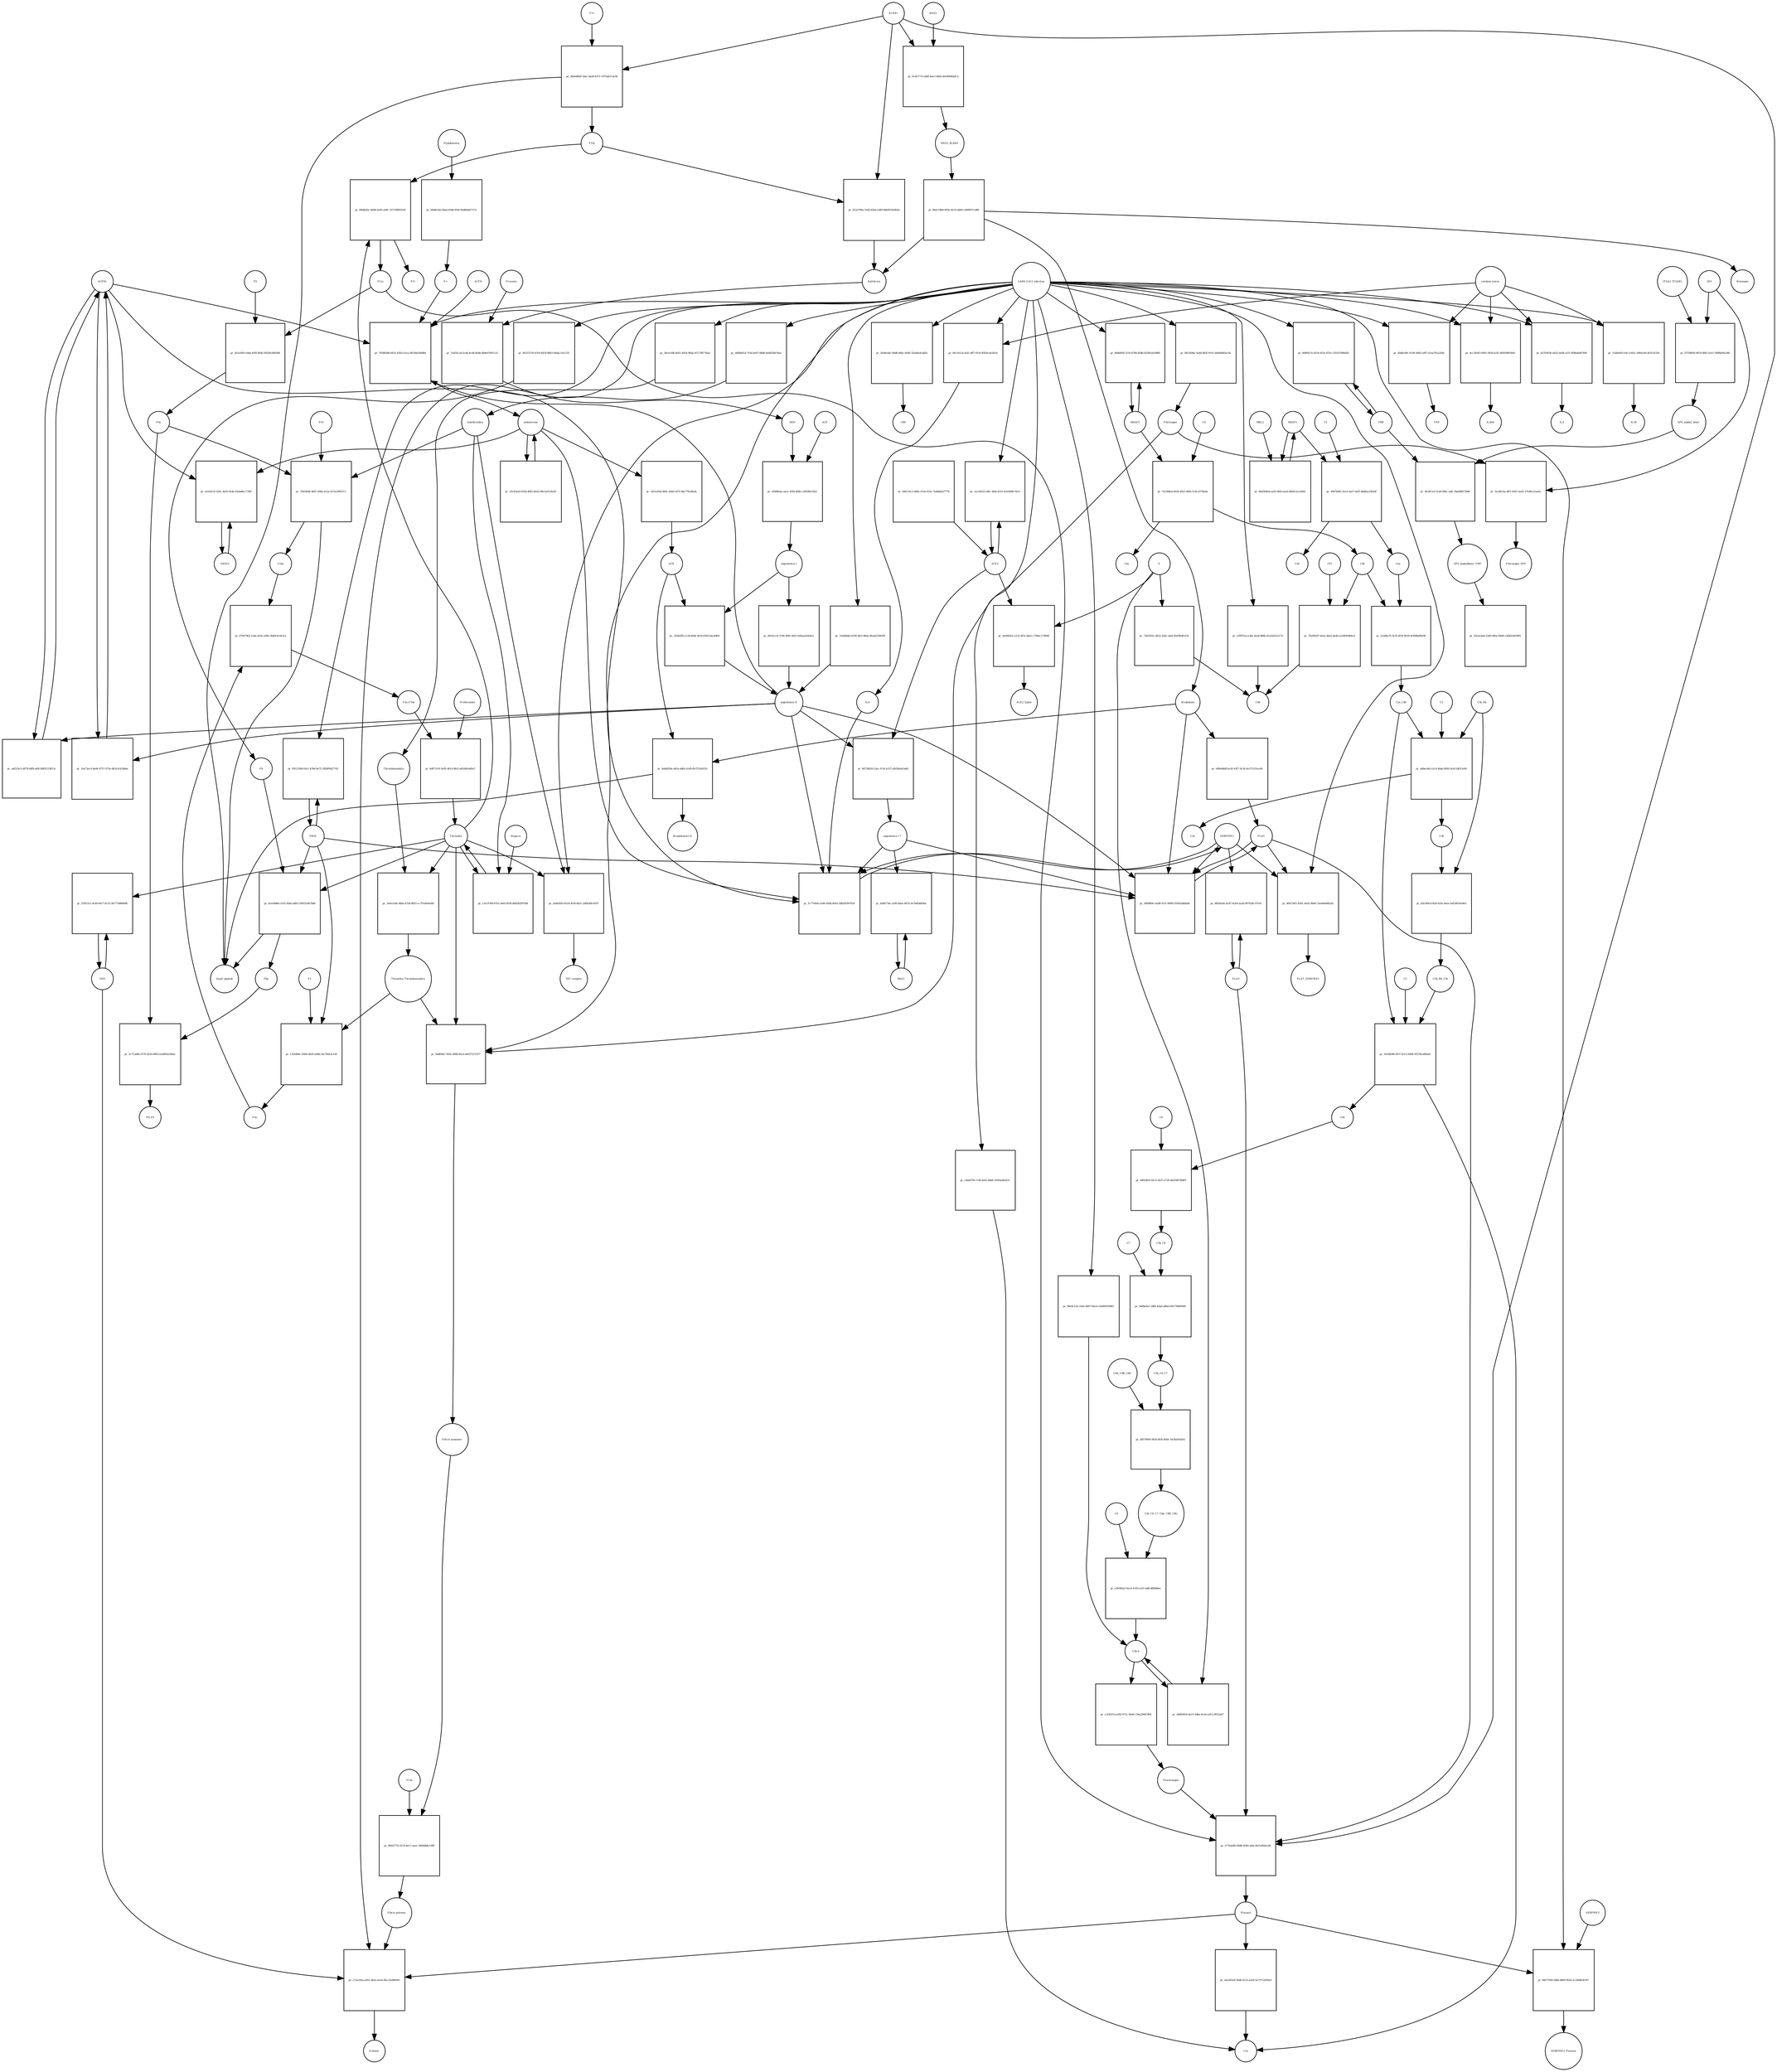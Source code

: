 strict digraph  {
F8 [annotation="urn_miriam_hgnc_3546|urn_miriam_taxonomy_9606", bipartite=0, cls=macromolecule, fontsize=4, label=F8, shape=circle];
"pr_dcee88b8-c925-45ba-bd83-358332d47bd6" [annotation="", bipartite=1, cls=process, fontsize=4, label="pr_dcee88b8-c925-45ba-bd83-358332d47bd6", shape=square];
"Small peptide" [annotation=urn_miriam_mesh_D010446, bipartite=0, cls=macromolecule, fontsize=4, label="Small peptide", shape=circle];
F8a [annotation="urn_miriam_hgnc.symbol_F8|urn_miriam_mesh_D015944|urn_miriam_taxonomy_9606", bipartite=0, cls=macromolecule, fontsize=4, label=F8a, shape=circle];
Thrombin [annotation="urn_miriam_hgnc_3535|urn_miriam_taxonomy_9606", bipartite=0, cls=macromolecule, fontsize=4, label=Thrombin, shape=circle];
PROC [annotation="urn_miriam_hgnc_9451|urn_miriam_taxonomy_9606", bipartite=0, cls=macromolecule, fontsize=4, label=PROC, shape=circle];
AGTR1 [annotation=urn_miriam_hgnc_336, bipartite=0, cls=macromolecule, fontsize=4, label=AGTR1, shape=circle];
"pr_a4f21bc5-d078-40f0-af6f-8bf91219f13c" [annotation="", bipartite=1, cls=process, fontsize=4, label="pr_a4f21bc5-d078-40f0-af6f-8bf91219f13c", shape=square];
"angiotensin II" [annotation="urn_miriam_obo.chebi_CHEBI%3A2718|urn_miriam_taxonomy_9606", bipartite=0, cls="simple chemical", fontsize=4, label="angiotensin II", shape=circle];
NR3C2 [annotation="", bipartite=0, cls=macromolecule, fontsize=4, label=NR3C2, shape=circle];
"pr_ac63d13f-529c-4a05-9e4e-63abd4c17389" [annotation="", bipartite=1, cls=process, fontsize=4, label="pr_ac63d13f-529c-4a05-9e4e-63abd4c17389", shape=square];
aldosterone [annotation="urn_miriam_obo.chebi_CHEBI%3A27584", bipartite=0, cls="simple chemical", fontsize=4, label=aldosterone, shape=circle];
"pr_23c45ea9-032b-4845-8e42-89c5e012fed3" [annotation="", bipartite=1, cls=process, fontsize=4, label="pr_23c45ea9-032b-4845-8e42-89c5e012fed3", shape=square];
SERPINE1 [annotation="", bipartite=0, cls=macromolecule, fontsize=4, label=SERPINE1, shape=circle];
"pr_5c77e9eb-cb96-45bb-8e83-2dbf36397024" [annotation="", bipartite=1, cls=process, fontsize=4, label="pr_5c77e9eb-cb96-45bb-8e83-2dbf36397024", shape=square];
"angiotensin I-7" [annotation="urn_miriam_obo.chebi_CHEBI%3A55438|urn_miriam_taxonomy_9606", bipartite=0, cls="simple chemical", fontsize=4, label="angiotensin I-7", shape=circle];
IL6 [annotation="urn_miriam_hgnc_6018|urn_miriam_taxonomy_9606", bipartite=0, cls=macromolecule, fontsize=4, label=IL6, shape=circle];
"pr_763883d6-b631-4203-a3ca-d47d4e50b884" [annotation="", bipartite=1, cls=process, fontsize=4, label="pr_763883d6-b631-4203-a3ca-d47d4e50b884", shape=square];
"SARS-CoV-2 infection" [annotation="urn_miriam_taxonomy_2697049|urn_miriam_mesh_D012327", bipartite=0, cls=phenotype, fontsize=4, label="SARS-CoV-2 infection", shape=circle];
"K+" [annotation="urn_miriam_obo.chebi_CHEBI%3A29103", bipartite=0, cls="simple chemical", fontsize=4, label="K+", shape=circle];
ACTH [annotation=urn_miriam_hgnc_9201, bipartite=0, cls="simple chemical", fontsize=4, label=ACTH, shape=circle];
"pr_7e40bb4d-d199-4dcf-8b9a-8faa623091f8" [annotation="", bipartite=1, cls=process, fontsize=4, label="pr_7e40bb4d-d199-4dcf-8b9a-8faa623091f8", shape=square];
Bradykinin [annotation="urn_miriam_obo.chebi_CHEBI%3A3165|urn_miriam_taxonomy_9606", bipartite=0, cls=macromolecule, fontsize=4, label=Bradykinin, shape=circle];
"pr_6a6b050e-d45a-4db5-b1d9-ffe7f32e6216" [annotation="", bipartite=1, cls=process, fontsize=4, label="pr_6a6b050e-d45a-4db5-b1d9-ffe7f32e6216", shape=square];
"Bradykinin(1-5)" [annotation="urn_miriam_mesh_C079000|urn_miriam_taxonomy_9606", bipartite=0, cls=macromolecule, fontsize=4, label="Bradykinin(1-5)", shape=circle];
ACE [annotation="urn_miriam_hgnc_2707|urn_miriam_taxonomy_9606", bipartite=0, cls=macromolecule, fontsize=4, label=ACE, shape=circle];
"pr_e99e8dd8-bc45-43f7-9c26-0e371553ce94" [annotation="", bipartite=1, cls=process, fontsize=4, label="pr_e99e8dd8-bc45-43f7-9c26-0e371553ce94", shape=square];
PLAT [annotation="urn_miriam_hgnc_9051|urn_miriam_taxonomy_9606", bipartite=0, cls=macromolecule, fontsize=4, label=PLAT, shape=circle];
"pr_10a72ec9-9a44-4757-975e-683c0141db4a" [annotation="", bipartite=1, cls=process, fontsize=4, label="pr_10a72ec9-9a44-4757-975e-683c0141db4a", shape=square];
MAS1 [annotation="", bipartite=0, cls=macromolecule, fontsize=4, label=MAS1, shape=circle];
"pr_6ddf17da-ca99-4dae-b87d-3e7b4b44f40a" [annotation="", bipartite=1, cls=process, fontsize=4, label="pr_6ddf17da-ca99-4dae-b87d-3e7b4b44f40a", shape=square];
Fibrinogen [annotation="urn_miriam_pubmed_19296670|urn_miriam_obo.go_GO%3A0005577|urn_miriam_hgnc_3661|urn_miriam_hgnc_3662|urn_miriam_hgnc_3694|urn_miriam_taxonomy_9606", bipartite=0, cls=complex, fontsize=4, label=Fibrinogen, shape=circle];
"pr_5a1db16a-dff1-4541-ba43-37e99c21ae02" [annotation="", bipartite=1, cls=process, fontsize=4, label="pr_5a1db16a-dff1-4541-ba43-37e99c21ae02", shape=square];
GP6 [annotation="urn_miriam_hgnc_HGNC%3A14388|urn_miriam_taxonomy_9606", bipartite=0, cls=macromolecule, fontsize=4, label=GP6, shape=circle];
Fibrinogen_GP6 [annotation="urn_miriam_pubmed_19296670|urn_miriam_obo.go_GO%3A0005577|urn_miriam_hgnc_HGNC%3A14388|urn_miriam_taxonomy_9606", bipartite=0, cls=complex, fontsize=4, label=Fibrinogen_GP6, shape=circle];
GP6_alpha2_beta1 [annotation="urn_miriam_pubmed_25051961|urn_miriam_taxonomy_10090|urn_miriam_hgnc_14338|urn_miriam_hgnc_6137|urn_miriam_hgnc_6153", bipartite=0, cls=complex, fontsize=4, label=GP6_alpha2_beta1, shape=circle];
"pr_441fb7a3-5cd9-49bc-abfc-fbeb86072b6f" [annotation="", bipartite=1, cls=process, fontsize=4, label="pr_441fb7a3-5cd9-49bc-abfc-fbeb86072b6f", shape=square];
VWF [annotation="urn_miriam_hgnc_12726|urn_miriam_taxonomy_9606", bipartite=0, cls=macromolecule, fontsize=4, label=VWF, shape=circle];
GP6_alpha2beta1_VWF [annotation="urn_miriam_pubmed_25051961|urn_miriam_taxonomy_10090|urn_miriam_hgnc_14338|urn_miriam_hgnc_6137|urn_miriam_hgnc_6153|urn_miriam_hgnc_12726", bipartite=0, cls=complex, fontsize=4, label=GP6_alpha2beta1_VWF, shape=circle];
"pr_f5758658-9d74-4061-b3cf-768f8ef6a366" [annotation="", bipartite=1, cls=process, fontsize=4, label="pr_f5758658-9d74-4061-b3cf-768f8ef6a366", shape=square];
ITGA2_ITGAB1 [annotation="urn_miriam_intact_EBI-16428357|urn_miriam_hgnc_6137|urn_miriam_hgnc_6153|urn_miriam_taxonomy_9606", bipartite=0, cls=complex, fontsize=4, label=ITGA2_ITGAB1, shape=circle];
"pr_02e3cba8-33d9-485a-94d8-e3dd2e403965" [annotation="", bipartite=1, cls="omitted process", fontsize=4, label="pr_02e3cba8-33d9-485a-94d8-e3dd2e403965", shape=square];
"Fibrin polymer" [annotation="urn_miriam_mesh_C465961|urn_miriam_taxonomy_9606", bipartite=0, cls=macromolecule, fontsize=4, label="Fibrin polymer", shape=circle];
"pr_c7ae10ea-a951-4b5a-aee4-f6cc2ed9e694" [annotation="", bipartite=1, cls=process, fontsize=4, label="pr_c7ae10ea-a951-4b5a-aee4-f6cc2ed9e694", shape=square];
"D-dimer" [annotation="urn_miriam_pubmed_19008457|urn_miriam_mesh_C036309|urn_miriam_taxonomy_9606", bipartite=0, cls=macromolecule, fontsize=4, label="D-dimer", shape=circle];
Plasmin [annotation="urn_miriam_hgnc.symbol_PLG|urn_miriam_mesh_D005341|urn_miriam_brenda_3.4.21.7|urn_miriam_taxonomy_9606", bipartite=0, cls=macromolecule, fontsize=4, label=Plasmin, shape=circle];
TAFI [annotation="urn_miriam_hgnc_1546|urn_miriam_taxonomy_9606", bipartite=0, cls=macromolecule, fontsize=4, label=TAFI, shape=circle];
"Fibrin monomer" [annotation="urn_miriam_mesh_C011468|urn_miriam_taxonomy_9606", bipartite=0, cls=macromolecule, fontsize=4, label="Fibrin monomer", shape=circle];
"pr_96dcf776-3219-4e11-aeec-5b06db8c199f" [annotation="", bipartite=1, cls=process, fontsize=4, label="pr_96dcf776-3219-4e11-aeec-5b06db8c199f", shape=square];
F13a [annotation="urn_miriam_hgnc.symbol_F13|urn_miriam_mesh_D026122|urn_miriam_brenda_2.3.2.13|urn_miriam_taxonomy_9606", bipartite=0, cls=macromolecule, fontsize=4, label=F13a, shape=circle];
"pr_d5dbc89c-b194-4062-adf7-e1ea701a250e" [annotation="", bipartite=1, cls=process, fontsize=4, label="pr_d5dbc89c-b194-4062-adf7-e1ea701a250e", shape=square];
TNF [annotation="urn_miriam_hgnc_11892|urn_miriam_taxonomy_9606", bipartite=0, cls=macromolecule, fontsize=4, label=TNF, shape=circle];
"cytokine storm" [annotation="urn_miriam_pubmed_2504360|urn_miriam_taxonomy_9606", bipartite=0, cls=phenotype, fontsize=4, label="cytokine storm", shape=circle];
"pr_e6a303e9-56db-4123-a229-5e73712d39a9" [annotation="", bipartite=1, cls=process, fontsize=4, label="pr_e6a303e9-56db-4123-a229-5e73712d39a9", shape=square];
C5a [annotation="urn_miriam_hgnc.symbol_C5|urn_miriam_mesh_D015936|urn_miriam_taxonomy_9606", bipartite=0, cls=macromolecule, fontsize=4, label=C5a, shape=circle];
"pr_c3183214-e05f-472c-9e66-154a39447404" [annotation="", bipartite=1, cls=process, fontsize=4, label="pr_c3183214-e05f-472c-9e66-154a39447404", shape=square];
Plasminogen [annotation="urn_miriam_hgnc_9071|urn_miriam_taxonomy_9606", bipartite=0, cls=macromolecule, fontsize=4, label=Plasminogen, shape=circle];
"C5b-9" [annotation="urn_miriam_obo.go_GO%3A0005579|urn_miriam_mesh_D015938|urn_miriam_mesh_D050776|urn_miriam_hgnc_1339|urn_miriam_hgnc_1346|urn_miriam_hgnc_1352|urn_miriam_hgnc_1353|urn_miriam_hgnc_1354|urn_miriam_hgnc_1358|urn_miriam_taxonomy_9606", bipartite=0, cls=complex, fontsize=4, label="C5b-9", shape=circle];
C2 [annotation="urn_miriam_hgnc_1248|urn_miriam_taxonomy_9606", bipartite=0, cls=macromolecule, fontsize=4, label=C2, shape=circle];
"pr_4947b981-9a14-4a57-8af5-8ddfae3302df" [annotation="", bipartite=1, cls=process, fontsize=4, label="pr_4947b981-9a14-4a57-8af5-8ddfae3302df", shape=square];
C2a [annotation="urn_miriam_hgnc.symbol_C2|urn_miriam_mesh_D050678|urn_miriam_taxonomy_9606", bipartite=0, cls=macromolecule, fontsize=4, label=C2a, shape=circle];
C2b [annotation="urn_miriam_hgnc.symbol_C2|urn_miriam_mesh_D050679|urn_miriam_taxonomy_9606", bipartite=0, cls=macromolecule, fontsize=4, label=C2b, shape=circle];
MASP1 [annotation="urn_miriam_hgnc_6901|urn_miriam_taxonomy_9606", bipartite=0, cls=macromolecule, fontsize=4, label=MASP1, shape=circle];
"pr_4cc3b303-8481-4934-b2f1-df8209f65b91" [annotation="", bipartite=1, cls=process, fontsize=4, label="pr_4cc3b303-8481-4934-b2f1-df8209f65b91", shape=square];
IL2RA [annotation="urn_miriam_hgnc_6008|urn_miriam_taxonomy_9606", bipartite=0, cls=macromolecule, fontsize=4, label=IL2RA, shape=circle];
"pr_b270593b-a652-4a68-a1f1-4f08a69d7400" [annotation="", bipartite=1, cls=process, fontsize=4, label="pr_b270593b-a652-4a68-a1f1-4f08a69d7400", shape=square];
IL8 [annotation="urn_miriam_hgnc_6025|urn_miriam_taxonomy_9606", bipartite=0, cls=macromolecule, fontsize=4, label=IL8, shape=circle];
"pr_cdebf700-110f-4ed1-b6d6-183f4a9a021c" [annotation="", bipartite=1, cls=process, fontsize=4, label="pr_cdebf700-110f-4ed1-b6d6-183f4a9a021c", shape=square];
"pr_06c1612a-fa41-4ff7-81ef-85f5ecdc601d" [annotation="", bipartite=1, cls=process, fontsize=4, label="pr_06c1612a-fa41-4ff7-81ef-85f5ecdc601d", shape=square];
"pr_11b8a903-e0c3-445c-b90d-60c263514354" [annotation="", bipartite=1, cls=process, fontsize=4, label="pr_11b8a903-e0c3-445c-b90d-60c263514354", shape=square];
IL1B [annotation="urn_miriam_hgnc_5992|urn_miriam_taxonomy_9606", bipartite=0, cls=macromolecule, fontsize=4, label=IL1B, shape=circle];
Prorenin [annotation="urn_miriam_hgnc_9958|urn_miriam_taxonomy_9606", bipartite=0, cls=macromolecule, fontsize=4, label=Prorenin, shape=circle];
"pr_7ed35ca4-5cd4-4cd8-8abb-49de070011cb" [annotation="", bipartite=1, cls=process, fontsize=4, label="pr_7ed35ca4-5cd4-4cd8-8abb-49de070011cb", shape=square];
REN [annotation="urn_miriam_hgnc.symbol_REN|urn_miriam_taxonomy_9606", bipartite=0, cls=macromolecule, fontsize=4, label=REN, shape=circle];
Kallikrein [annotation="urn_miriam_hgnc.symbol_KLKB1|urn_miriam_mesh_D020842|urn_miriam_brenda_3.4.21.34|urn_miriam_taxonomy_9606", bipartite=0, cls=macromolecule, fontsize=4, label=Kallikrein, shape=circle];
KLKB1 [annotation="urn_miriam_hgnc_6371|urn_miriam_taxonomy_9606", bipartite=0, cls=macromolecule, fontsize=4, label=KLKB1, shape=circle];
"pr_812a796a-316b-45eb-a589-0bb9519e9b3e" [annotation="", bipartite=1, cls=process, fontsize=4, label="pr_812a796a-316b-45eb-a589-0bb9519e9b3e", shape=square];
F12a [annotation="urn_miriam_hgnc.symbol_F12|urn_miriam_mesh_D015956|urn_miriam_brenda_3.4.21.38|urn_miriam_taxonomy_9606", bipartite=0, cls=macromolecule, fontsize=4, label=F12a, shape=circle];
"pr_36cecfdb-8e01-4d1b-90da-b5713ff176ad" [annotation="", bipartite=1, cls=process, fontsize=4, label="pr_36cecfdb-8e01-4d1b-90da-b5713ff176ad", shape=square];
Thrombomodulin [annotation="urn_miriam_hgnc_11784|urn_miriam_taxonomy_9606", bipartite=0, cls=macromolecule, fontsize=4, label=Thrombomodulin, shape=circle];
"pr_84f17049-5d6b-4869-952d-3c1b06b30187" [annotation="", bipartite=1, cls=process, fontsize=4, label="pr_84f17049-5d6b-4869-952d-3c1b06b30187", shape=square];
SERPINF2 [annotation="urn_miriam_hgnc_9075|urn_miriam_taxonomy_9606", bipartite=0, cls=macromolecule, fontsize=4, label=SERPINF2, shape=circle];
SERPINF2_Plasmin [annotation="urn_miriam_pubmed_2437112|urn_miriam_biogrid_314240|urn_miriam_hgnc_9075|urn_miriam_mesh_D005341|urn_miriam_taxonomy_9606", bipartite=0, cls=complex, fontsize=4, label=SERPINF2_Plasmin, shape=circle];
"pr_cf0f07aa-e36e-4ea8-886b-41e5e621e170" [annotation="", bipartite=1, cls=process, fontsize=4, label="pr_cf0f07aa-e36e-4ea8-886b-41e5e621e170", shape=square];
C4d [annotation="urn_miriam_hgnc.symbol_C4b|urn_miriam_mesh_C032261|urn_miriam_taxonomy_9606", bipartite=0, cls=macromolecule, fontsize=4, label=C4d, shape=circle];
"pr_98e4c15a-cb43-4d67-84c6-e1b68591f963" [annotation="", bipartite=1, cls=process, fontsize=4, label="pr_98e4c15a-cb43-4d67-84c6-e1b68591f963", shape=square];
"pr_f051339d-02e1-478d-9e75-2828f9d277d2" [annotation="", bipartite=1, cls=process, fontsize=4, label="pr_f051339d-02e1-478d-9e75-2828f9d277d2", shape=square];
"pr_8d0f6e7a-d310-453e-87b1-235557086d50" [annotation="", bipartite=1, cls=process, fontsize=4, label="pr_8d0f6e7a-d310-453e-87b1-235557086d50", shape=square];
"pr_5e0dcddc-08db-46bc-b0d5-32a66a9c4d2e" [annotation="", bipartite=1, cls=process, fontsize=4, label="pr_5e0dcddc-08db-46bc-b0d5-32a66a9c4d2e", shape=square];
CRP [annotation="urn_miriam_hgnc_2367|urn_miriam_taxonomy_9606", bipartite=0, cls=macromolecule, fontsize=4, label=CRP, shape=circle];
"pr_d0d92818-4e23-448e-8cb4-ed11c9052ed7" [annotation="", bipartite=1, cls=process, fontsize=4, label="pr_d0d92818-4e23-448e-8cb4-ed11c9052ed7", shape=square];
S [annotation="urn_miriam_uniprot_P0DTC2|urn_miriam_uniprot_P59594|urn_miriam_taxonomy_2697049", bipartite=0, cls=macromolecule, fontsize=4, label=S, shape=circle];
"pr_72b5502c-d022-42bc-abef-fb43fb4fcf54" [annotation="", bipartite=1, cls=process, fontsize=4, label="pr_72b5502c-d022-42bc-abef-fb43fb4fcf54", shape=square];
"pr_8d728020-33ac-47ef-a337-afb39a0a5a8d" [annotation="", bipartite=1, cls=process, fontsize=4, label="pr_8d728020-33ac-47ef-a337-afb39a0a5a8d", shape=square];
ACE2 [annotation="urn_miriam_hgnc_13557|urn_miriam_taxonomy_9606", bipartite=0, cls=macromolecule, fontsize=4, label=ACE2, shape=circle];
"pr_446119c2-0d0e-47eb-953c-7adbbb2b7778" [annotation="", bipartite=1, cls=process, fontsize=4, label="pr_446119c2-0d0e-47eb-953c-7adbbb2b7778", shape=square];
"pr_be084201-e232-4f31-bbe1-c706ec17699d" [annotation="", bipartite=1, cls=process, fontsize=4, label="pr_be084201-e232-4f31-bbe1-c706ec17699d", shape=square];
ACE2_Spike [annotation="urn_miriam_pdb_6CS2|urn_miriam_hgnc_13557|urn_miriam_uniprot_P0DTC2|urn_miriam_taxonomy_9606|urn_miriam_taxonomy_2697049", bipartite=0, cls=complex, fontsize=4, label=ACE2_Spike, shape=circle];
"pr_1a134923-e8fc-4f6a-821f-0c65498176c6" [annotation="", bipartite=1, cls=process, fontsize=4, label="pr_1a134923-e8fc-4f6a-821f-0c65498176c6", shape=square];
"pr_dd0bd41d-7e5d-4e47-8bd6-6ebff2db74ae" [annotation="", bipartite=1, cls=process, fontsize=4, label="pr_dd0bd41d-7e5d-4e47-8bd6-6ebff2db74ae", shape=square];
Antithrombin [annotation="urn_miriam_hgnc_775|urn_miriam_taxonomy_9606", bipartite=0, cls=macromolecule, fontsize=4, label=Antithrombin, shape=circle];
"pr_96215376-47e9-4d19-88b3-04dac1afc235" [annotation="", bipartite=1, cls=process, fontsize=4, label="pr_96215376-47e9-4d19-88b3-04dac1afc235", shape=square];
C4b [annotation="urn_miriam_hgnc_1324|urn_miriam_taxonomy_9606", bipartite=0, cls=macromolecule, fontsize=4, label=C4b, shape=circle];
"pr_782992d7-beb2-4ba2-bed0-a1ef8364bbc4" [annotation="", bipartite=1, cls=process, fontsize=4, label="pr_782992d7-beb2-4ba2-bed0-a1ef8364bbc4", shape=square];
CFI [annotation="urn_miriam_hgnc_2771|urn_miriam_taxonomy_9606", bipartite=0, cls=macromolecule, fontsize=4, label=CFI, shape=circle];
C3b [annotation="urn_miriam_hgnc.symbol_C3|urn_miriam_mesh_D003179|urn_miriam_taxonomy_9606", bipartite=0, cls=macromolecule, fontsize=4, label=C3b, shape=circle];
"pr_d5e369cd-ffa0-42fa-9aee-0a63803e9de5" [annotation="", bipartite=1, cls=process, fontsize=4, label="pr_d5e369cd-ffa0-42fa-9aee-0a63803e9de5", shape=square];
C3b_Bb [annotation="urn_miriam_pubmed_12440962|urn_miriam_brenda_3.4.21.47|urn_miriam_mesh_D051561|urn_miriam_mesh_D003179|urn_miriam_hgnc_1037|urn_miriam_taxonomy_9606", bipartite=0, cls=complex, fontsize=4, label=C3b_Bb, shape=circle];
C3b_Bb_C3b [annotation="urn_miriam_pubmed_12440962|urn_miriam_brenda_34.4.21.47|urn_miriam_mesh_D051566|urn_miriam_mesh_D003179|urn_miriam_hgnc_1037|urn_miriam_taxonomy_9606", bipartite=0, cls=complex, fontsize=4, label=C3b_Bb_C3b, shape=circle];
"pr_2cbf8a70-5235-4f24-8918-bf3086d9fa96" [annotation="", bipartite=1, cls=process, fontsize=4, label="pr_2cbf8a70-5235-4f24-8918-bf3086d9fa96", shape=square];
C2a_C4b [annotation="urn_miriam_mesh_D051574|urn_miriam_brenda_3.4.21.43|urn_miriam_mesh_D050678|urn_miriam_hgnc_1324|urn_miriam_taxonomy_9606", bipartite=0, cls=complex, fontsize=4, label=C2a_C4b, shape=circle];
C4 [annotation="urn_miriam_mesh_D00318|urn_miriam_taxonomy_9606", bipartite=0, cls=macromolecule, fontsize=4, label=C4, shape=circle];
"pr_7e2386e4-442b-4921-96f4-519cc079fa4a" [annotation="", bipartite=1, cls=process, fontsize=4, label="pr_7e2386e4-442b-4921-96f4-519cc079fa4a", shape=square];
C4a [annotation="urn_miriam_hgnc_1323|urn_miriam_taxonomy_9606", bipartite=0, cls=macromolecule, fontsize=4, label=C4a, shape=circle];
MASP2 [annotation="urn_miriam_hgnc_6902|urn_miriam_taxonomy_9606", bipartite=0, cls=macromolecule, fontsize=4, label=MASP2, shape=circle];
"pr_8bd39d04-ea50-4f60-aea0-88a812ca396d" [annotation="", bipartite=1, cls=process, fontsize=4, label="pr_8bd39d04-ea50-4f60-aea0-88a812ca396d", shape=square];
MBL2 [annotation="urn_miriam_hgnc_6902|urn_miriam_taxonomy_9606", bipartite=0, cls=macromolecule, fontsize=4, label=MBL2, shape=circle];
"pr_6b9bf95f-1f16-4784-b58b-d25fb1dc6984" [annotation="", bipartite=1, cls=process, fontsize=4, label="pr_6b9bf95f-1f16-4784-b58b-d25fb1dc6984", shape=square];
PLAU [annotation="urn_miriam_hgnc_9052|urn_miriam_taxonomy_9606", bipartite=0, cls=macromolecule, fontsize=4, label=PLAU, shape=circle];
"pr_8fd26a4e-b1d7-4cb9-aa2b-897028c107e6" [annotation="", bipartite=1, cls=process, fontsize=4, label="pr_8fd26a4e-b1d7-4cb9-aa2b-897028c107e6", shape=square];
C5b_C6_C7_C8A_C8B_C8G [annotation="urn_miriam_pubmed_28630159|urn_miriam_mesh_C042295|urn_miriam_mesh_D050776|urn_miriam_hgnc_1339|urn_miriam_hgnc_1352|urn_miriam_hgnc_1353|urn_miriam_hgnc_1354|urn_miriam_taxonomy_9606", bipartite=0, cls=complex, fontsize=4, label=C5b_C6_C7_C8A_C8B_C8G, shape=circle];
"pr_e59385a2-0ac4-4145-a31f-ad8c48bf46ee" [annotation="", bipartite=1, cls=process, fontsize=4, label="pr_e59385a2-0ac4-4145-a31f-ad8c48bf46ee", shape=square];
C9 [annotation="urn_miriam_hgnc_1358|urn_miriam_taxonomy_9606", bipartite=0, cls=macromolecule, fontsize=4, label=C9, shape=circle];
C5b_C6_C7 [annotation="urn_miriam_pubmed_28630159|urn_miriam_mesh_C037453|urn_miriam_mesh_D050776|urn_miriam_hgnc_1339|urn_miriam_hgnc_1346|urn_miriam_taxonomy_9606", bipartite=0, cls=complex, fontsize=4, label=C5b_C6_C7, shape=circle];
"pr_48579005-9f2d-4f56-8f4d-7ef34a93d3e2" [annotation="", bipartite=1, cls=process, fontsize=4, label="pr_48579005-9f2d-4f56-8f4d-7ef34a93d3e2", shape=square];
C8A_C8B_C8G [annotation="urn_miriam_mesh_D003185|urn_miriam_hgnc_1353|urn_miriam_hgnc_1352|urn_miriam_hgnc_1354|urn_miriam_taxonomy_9606", bipartite=0, cls=complex, fontsize=4, label=C8A_C8B_C8G, shape=circle];
C5b_C6 [annotation="urn_miriam_mesh_C050974|urn_miriam_mesh_D050776|urn_miriam_hgnc_1339|urn_miriam_taxonomy_9606", bipartite=0, cls=complex, fontsize=4, label=C5b_C6, shape=circle];
"pr_0d00a6a1-2bfb-45ad-a86d-02b778600949" [annotation="", bipartite=1, cls=process, fontsize=4, label="pr_0d00a6a1-2bfb-45ad-a86d-02b778600949", shape=square];
C7 [annotation="urn_miriam_hgnc_HGNC%3A1346|urn_miriam_taxonomy_9606", bipartite=0, cls=macromolecule, fontsize=4, label=C7, shape=circle];
C5b [annotation="urn_miriam_hgnc.symbol_C5|urn_miriam_mesh_D050776|urn_miriam_taxonomy_9606", bipartite=0, cls=macromolecule, fontsize=4, label=C5b, shape=circle];
"pr_4902861f-82c5-4437-a729-bb35987068f5" [annotation="", bipartite=1, cls=process, fontsize=4, label="pr_4902861f-82c5-4437-a729-bb35987068f5", shape=square];
C6 [annotation="urn_miriam_hgnc_1339|urn_miriam_taxonomy_9606", bipartite=0, cls=macromolecule, fontsize=4, label=C6, shape=circle];
C5 [annotation="urn_miriam_hgnc_1331|urn_miriam_taxonomy_9606", bipartite=0, cls=macromolecule, fontsize=4, label=C5, shape=circle];
"pr_541d8386-f037-4213-9494-50378ca80ae8" [annotation="", bipartite=1, cls=process, fontsize=4, label="pr_541d8386-f037-4213-9494-50378ca80ae8", shape=square];
C3 [annotation="urn_miriam_hgnc_1318|urn_miriam_taxonomy_9606", bipartite=0, cls=macromolecule, fontsize=4, label=C3, shape=circle];
"pr_a8bec8ef-e2c4-4bda-8092-dc412d015e49" [annotation="", bipartite=1, cls=process, fontsize=4, label="pr_a8bec8ef-e2c4-4bda-8092-dc412d015e49", shape=square];
C3a [annotation="urn_miriam_hgnc.symbol_C3|urn_miriam_mesh_D015926|urn_miriam_taxonomy_9606", bipartite=0, cls=macromolecule, fontsize=4, label=C3a, shape=circle];
"pr_3e0e1ede-9dba-433d-8825-cc701de64eb8" [annotation="", bipartite=1, cls=process, fontsize=4, label="pr_3e0e1ede-9dba-433d-8825-cc701de64eb8", shape=square];
Thrombin_Thrombomodulin [annotation="urn_miriam_pubmed_6282863|urn_miriam_taxonomy_9986|urn_miriam_biogrid_283352|urn_miriam_mesh_D013917|urn_miriam_hgnc_11784", bipartite=0, cls=complex, fontsize=4, label=Thrombin_Thrombomodulin, shape=circle];
"pr_5bdf0da7-f65e-406b-8ecd-6ef37211f1f7" [annotation="", bipartite=1, cls=process, fontsize=4, label="pr_5bdf0da7-f65e-406b-8ecd-6ef37211f1f7", shape=square];
KNG1_KLKB1 [annotation="urn_miriam_pubmed_17598838|urn_miriam_intact_EBI-10087151|urn_miriam_hgnc_6371|urn_miriam_hgnc_6383|urn_miriam_taxonomy_9606", bipartite=0, cls=complex, fontsize=4, label=KNG1_KLKB1, shape=circle];
"pr_8b5c18b6-693a-4e19-a6b9-140f0f37cd89" [annotation="", bipartite=1, cls=process, fontsize=4, label="pr_8b5c18b6-693a-4e19-a6b9-140f0f37cd89", shape=square];
Kininogen [annotation="urn_miriam_hgnc.symbol_KNG1|urn_miriam_mesh_D019679|urn_miriam_taxonomy_9606", bipartite=0, cls=macromolecule, fontsize=4, label=Kininogen, shape=circle];
"pr_86c5fd6a-5a9d-482f-9141-b4d448d5ec0a" [annotation="", bipartite=1, cls=process, fontsize=4, label="pr_86c5fd6a-5a9d-482f-9141-b4d448d5ec0a", shape=square];
"angiotensin I" [annotation="urn_miriam_obo.chebi_CHEBI%3A2718|urn_miriam_taxonomy_9606", bipartite=0, cls="simple chemical", fontsize=4, label="angiotensin I", shape=circle];
"pr_d9cfecc4-7c96-4081-bf43-0d3aa5e0e0ce" [annotation="", bipartite=1, cls=process, fontsize=4, label="pr_d9cfecc4-7c96-4081-bf43-0d3aa5e0e0ce", shape=square];
"pr_80b726f1-8541-4a92-9b80-7aea664682a8" [annotation="", bipartite=1, cls=process, fontsize=4, label="pr_80b726f1-8541-4a92-9b80-7aea664682a8", shape=square];
PLAT_SERPINE1 [annotation="urn_miriam_pubmed_22449964|urn_miriam_intact_EBI-7800882|urn_miriam_hgnc_9051|urn_miriam_hgnc_8593|urn_miriam_taxonomy_9606", bipartite=0, cls=complex, fontsize=4, label=PLAT_SERPINE1, shape=circle];
"pr_f1f92311-0cd9-4417-b153-26c77d884468" [annotation="", bipartite=1, cls=process, fontsize=4, label="pr_f1f92311-0cd9-4417-b153-26c77d884468", shape=square];
"pr_d5fb869c-ba98-41f1-9099-f20362bddebb" [annotation="", bipartite=1, cls=process, fontsize=4, label="pr_d5fb869c-ba98-41f1-9099-f20362bddebb", shape=square];
"pr_ae6d5fd5-6520-4cf8-bb21-2d6b5bfcd547" [annotation="", bipartite=1, cls=process, fontsize=4, label="pr_ae6d5fd5-6520-4cf8-bb21-2d6b5bfcd547", shape=square];
"TAT complex" [annotation="urn_miriam_pubmed_22930518|urn_miriam_mesh_C046193|urn_miriam_mesh_D013917|urn_miriam_hgnc_775|urn_miriam_taxonomy_9606", bipartite=0, cls=complex, fontsize=4, label="TAT complex", shape=circle];
"pr_e770ab96-00d8-4246-abfa-8af1af6decd6" [annotation="", bipartite=1, cls=process, fontsize=4, label="pr_e770ab96-00d8-4246-abfa-8af1af6decd6", shape=square];
F11a [annotation="urn_miriam_hgnc.symbol_F11|urn_miriam_mesh_D015945|urn_miriam_brenda_3.4.21.27|urn_miriam_taxonomy_9606", bipartite=0, cls=macromolecule, fontsize=4, label=F11a, shape=circle];
"pr_c3a1978d-47b1-4e65-816f-bb8282f97bbf" [annotation="", bipartite=1, cls=process, fontsize=4, label="pr_c3a1978d-47b1-4e65-816f-bb8282f97bbf", shape=square];
Heparin [annotation="urn_miriam_pubmed_708377|urn_miriam_obo.chebi_CHEBI%3A28304|urn_miriam_taxonomy_9606", bipartite=0, cls="simple chemical", fontsize=4, label=Heparin, shape=circle];
Prothrombin [annotation="urn_miriam_hgnc_3535|urn_miriam_taxonomy_9606", bipartite=0, cls=macromolecule, fontsize=4, label=Prothrombin, shape=circle];
"pr_4d071cf0-3e95-4614-8fe5-a8164fa440a7" [annotation="", bipartite=1, cls=process, fontsize=4, label="pr_4d071cf0-3e95-4614-8fe5-a8164fa440a7", shape=square];
F5a_F10a [annotation="urn_miriam_pubmed_2303476|urn_miriam_mesh_C022475|urn_miriam_mesh_D15943|urn_miriam_mesh_D015951|urn_miriam_taxonomy_9606", bipartite=0, cls=complex, fontsize=4, label=F5a_F10a, shape=circle];
F10a [annotation="urn_miriam_hgnc.symbol_F10|urn_miriam_mesh_D015951|urn_miriam_brenda_3.4.21.6|urn_miriam_taxonomy_9606", bipartite=0, cls=macromolecule, fontsize=4, label=F10a, shape=circle];
"pr_07847902-1e8a-423e-a00e-3bd9c6c0e5ce" [annotation="", bipartite=1, cls=process, fontsize=4, label="pr_07847902-1e8a-423e-a00e-3bd9c6c0e5ce", shape=square];
F5a [annotation="urn_miriam_hgnc.symbol_F5|urn_miriam_mesh_D015943|urn_miriam_taxonomy_9606", bipartite=0, cls=macromolecule, fontsize=4, label=F5a, shape=circle];
F5 [annotation="urn_miriam_hgnc_3541|urn_miriam_taxonomy_9606", bipartite=0, cls=macromolecule, fontsize=4, label=F5, shape=circle];
"pr_131b966c-9566-4b20-a0db-cbc782a3c1d3" [annotation="", bipartite=1, cls=process, fontsize=4, label="pr_131b966c-9566-4b20-a0db-cbc782a3c1d3", shape=square];
F9a [annotation="urn_miriam_hgnc.symbol_F9|urn_miriam_mesh_D015949|urn_miriam_taxonomy_9606", bipartite=0, cls=macromolecule, fontsize=4, label=F9a, shape=circle];
"pr_2c713d4b-5570-4224-8065-b1d892a5fdaa" [annotation="", bipartite=1, cls=process, fontsize=4, label="pr_2c713d4b-5570-4224-8065-b1d892a5fdaa", shape=square];
F8_F9 [annotation="urn_miriam_pubmed_22471307|urn_miriam_hgnc_3546|urn_miriam_hgnc_35531|urn_miriam_intact_EBI-11621595|urn_miriam_taxonomy_9606", bipartite=0, cls=complex, fontsize=4, label=F8_F9, shape=circle];
F9 [annotation="urn_miriam_hgnc_35531|urn_miriam_taxonomy_9606", bipartite=0, cls=macromolecule, fontsize=4, label=F9, shape=circle];
"pr_bf1a50f4-e9da-493f-8fdd-39228c840386" [annotation="", bipartite=1, cls=process, fontsize=4, label="pr_bf1a50f4-e9da-493f-8fdd-39228c840386", shape=square];
"pr_0cb57715-a86f-4ee3-9dd2-de549640afc3" [annotation="", bipartite=1, cls=process, fontsize=4, label="pr_0cb57715-a86f-4ee3-9dd2-de549640afc3", shape=square];
KNG1 [annotation="urn_miriam_hgnc.symbol_6383|urn_miriam_taxonomy_9606", bipartite=0, cls=macromolecule, fontsize=4, label=KNG1, shape=circle];
"pr_f90db20c-b648-4c83-a60c-257199f85106" [annotation="", bipartite=1, cls=process, fontsize=4, label="pr_f90db20c-b648-4c83-a60c-257199f85106", shape=square];
F11 [annotation="urn_miriam_hgnc_3529|urn_miriam_taxonomy_9606", bipartite=0, cls=macromolecule, fontsize=4, label=F11, shape=circle];
F12 [annotation="urn_miriam_hgnc_3530|urn_miriam_taxonomy_9606", bipartite=0, cls=macromolecule, fontsize=4, label=F12, shape=circle];
"pr_d0a649b9-1bec-4a28-8372-1970a8213a36" [annotation="", bipartite=1, cls=process, fontsize=4, label="pr_d0a649b9-1bec-4a28-8372-1970a8213a36", shape=square];
"pr_316dcffb-cc28-48de-bf18-8305cba3d404" [annotation="", bipartite=1, cls=process, fontsize=4, label="pr_316dcffb-cc28-48de-bf18-8305cba3d404", shape=square];
F10 [annotation="urn_miriam_hgnc_3528|urn_miriam_taxonomy_9606", bipartite=0, cls=macromolecule, fontsize=4, label=F10, shape=circle];
"pr_79d349df-9697-49b2-b13a-fe7ee29927c1" [annotation="", bipartite=1, cls=process, fontsize=4, label="pr_79d349df-9697-49b2-b13a-fe7ee29927c1", shape=square];
AGT [annotation="urn_miriam_hgnc_333|urn_miriam_taxonomy_9606", bipartite=0, cls=macromolecule, fontsize=4, label=AGT, shape=circle];
"pr_959882ae-aeec-45f0-8f4b-c20f3891562c" [annotation="", bipartite=1, cls=process, fontsize=4, label="pr_959882ae-aeec-45f0-8f4b-c20f3891562c", shape=square];
"pr_1651e936-968c-4260-a47f-94a779c9feda" [annotation="", bipartite=1, cls=process, fontsize=4, label="pr_1651e936-968c-4260-a47f-94a779c9feda", shape=square];
"pr_06d8cfab-5bad-430d-81bf-9ed8b445717e" [annotation="", bipartite=1, cls=process, fontsize=4, label="pr_06d8cfab-5bad-430d-81bf-9ed8b445717e", shape=square];
Hypokalemia [annotation="urn_miriam_mesh_D007008|urn_miriam_taxonomy_9606", bipartite=0, cls=phenotype, fontsize=4, label=Hypokalemia, shape=circle];
F8 -> "pr_dcee88b8-c925-45ba-bd83-358332d47bd6"  [annotation="", interaction_type=consumption];
"pr_dcee88b8-c925-45ba-bd83-358332d47bd6" -> "Small peptide"  [annotation="", interaction_type=production];
"pr_dcee88b8-c925-45ba-bd83-358332d47bd6" -> F8a  [annotation="", interaction_type=production];
F8a -> "pr_2c713d4b-5570-4224-8065-b1d892a5fdaa"  [annotation="", interaction_type=consumption];
Thrombin -> "pr_dcee88b8-c925-45ba-bd83-358332d47bd6"  [annotation="urn_miriam_pubmed_15746105|urn_miriam_taxonomy_9606", interaction_type=catalysis];
Thrombin -> "pr_3e0e1ede-9dba-433d-8825-cc701de64eb8"  [annotation="", interaction_type=consumption];
Thrombin -> "pr_5bdf0da7-f65e-406b-8ecd-6ef37211f1f7"  [annotation="urn_miriam_pubmed_6282863|urn_miriam_pubmed_28228446|urn_miriam_pubmed_2117226|urn_miriam_taxonomy_9606", interaction_type=catalysis];
Thrombin -> "pr_f1f92311-0cd9-4417-b153-26c77d884468"  [annotation="urn_miriam_pubmed_23809134|urn_miriam_taxonomy_9823", interaction_type=catalysis];
Thrombin -> "pr_ae6d5fd5-6520-4cf8-bb21-2d6b5bfcd547"  [annotation="", interaction_type=consumption];
Thrombin -> "pr_c3a1978d-47b1-4e65-816f-bb8282f97bbf"  [annotation="", interaction_type=consumption];
Thrombin -> "pr_f90db20c-b648-4c83-a60c-257199f85106"  [annotation="urn_miriam_pubmed_21304106|urn_miriam_pubmed_8631976|urn_miriam_taxonomy_9606", interaction_type=catalysis];
PROC -> "pr_dcee88b8-c925-45ba-bd83-358332d47bd6"  [annotation="urn_miriam_pubmed_15746105|urn_miriam_taxonomy_9606", interaction_type=inhibition];
PROC -> "pr_f051339d-02e1-478d-9e75-2828f9d277d2"  [annotation="", interaction_type=consumption];
PROC -> "pr_d5fb869c-ba98-41f1-9099-f20362bddebb"  [annotation="urn_miriam_pubmed_10373228|urn_miriam_pubmed_3124286|urn_miriam_taxonomy_9606|urn_miriam_pubmed_12091055|urn_miriam_pubmed_3096399", interaction_type=inhibition];
PROC -> "pr_131b966c-9566-4b20-a0db-cbc782a3c1d3"  [annotation="urn_miriam_pubmed_6282863|urn_miriam_pubmed_6572921|urn_miriam_pubmed_2322551|urn_miriam_taxonomy_9606", interaction_type=inhibition];
AGTR1 -> "pr_a4f21bc5-d078-40f0-af6f-8bf91219f13c"  [annotation="", interaction_type=consumption];
AGTR1 -> "pr_ac63d13f-529c-4a05-9e4e-63abd4c17389"  [annotation="urn_miriam_pubmed_21349712|urn_miriam_taxonomy_10116|urn_miriam_pubmed_7045029|urn_miriam_taxonomy_10090", interaction_type=catalysis];
AGTR1 -> "pr_5c77e9eb-cb96-45bb-8e83-2dbf36397024"  [annotation="urn_miriam_pubmed_2091055|urn_miriam_taxonomy_9606|urn_miriam_pubmed_8034668|urn_miriam_pubmed_20591974|urn_miriam_pubmed_11983698", interaction_type=catalysis];
AGTR1 -> "pr_763883d6-b631-4203-a3ca-d47d4e50b884"  [annotation="urn_miriam_pubmed_8404594|urn_miriam_taxonomy_9606|urn_miriam_pubmed_173529|urn_miriam_taxonomy_9615|urn_miriam_pubmed_32565254", interaction_type=catalysis];
AGTR1 -> "pr_10a72ec9-9a44-4757-975e-683c0141db4a"  [annotation="", interaction_type=consumption];
"pr_a4f21bc5-d078-40f0-af6f-8bf91219f13c" -> AGTR1  [annotation="", interaction_type=production];
"angiotensin II" -> "pr_a4f21bc5-d078-40f0-af6f-8bf91219f13c"  [annotation="", interaction_type=stimulation];
"angiotensin II" -> "pr_5c77e9eb-cb96-45bb-8e83-2dbf36397024"  [annotation="urn_miriam_pubmed_2091055|urn_miriam_taxonomy_9606|urn_miriam_pubmed_8034668|urn_miriam_pubmed_20591974|urn_miriam_pubmed_11983698", interaction_type=catalysis];
"angiotensin II" -> "pr_763883d6-b631-4203-a3ca-d47d4e50b884"  [annotation="urn_miriam_pubmed_8404594|urn_miriam_taxonomy_9606|urn_miriam_pubmed_173529|urn_miriam_taxonomy_9615|urn_miriam_pubmed_32565254", interaction_type=catalysis];
"angiotensin II" -> "pr_10a72ec9-9a44-4757-975e-683c0141db4a"  [annotation="urn_miriam_pubmed_8158359|urn_miriam_taxonomy_9606", interaction_type=stimulation];
"angiotensin II" -> "pr_8d728020-33ac-47ef-a337-afb39a0a5a8d"  [annotation="", interaction_type=consumption];
"angiotensin II" -> "pr_d5fb869c-ba98-41f1-9099-f20362bddebb"  [annotation="urn_miriam_pubmed_10373228|urn_miriam_pubmed_3124286|urn_miriam_taxonomy_9606|urn_miriam_pubmed_12091055|urn_miriam_pubmed_3096399", interaction_type=catalysis];
NR3C2 -> "pr_ac63d13f-529c-4a05-9e4e-63abd4c17389"  [annotation="", interaction_type=consumption];
"pr_ac63d13f-529c-4a05-9e4e-63abd4c17389" -> NR3C2  [annotation="", interaction_type=production];
aldosterone -> "pr_ac63d13f-529c-4a05-9e4e-63abd4c17389"  [annotation="urn_miriam_pubmed_21349712|urn_miriam_taxonomy_10116|urn_miriam_pubmed_7045029|urn_miriam_taxonomy_10090", interaction_type=stimulation];
aldosterone -> "pr_23c45ea9-032b-4845-8e42-89c5e012fed3"  [annotation="", interaction_type=consumption];
aldosterone -> "pr_5c77e9eb-cb96-45bb-8e83-2dbf36397024"  [annotation="urn_miriam_pubmed_2091055|urn_miriam_taxonomy_9606|urn_miriam_pubmed_8034668|urn_miriam_pubmed_20591974|urn_miriam_pubmed_11983698", interaction_type=catalysis];
aldosterone -> "pr_1651e936-968c-4260-a47f-94a779c9feda"  [annotation="urn_miriam_pubmed_5932931|urn_miriam_taxonomy_10116", interaction_type=catalysis];
"pr_23c45ea9-032b-4845-8e42-89c5e012fed3" -> aldosterone  [annotation="", interaction_type=production];
SERPINE1 -> "pr_5c77e9eb-cb96-45bb-8e83-2dbf36397024"  [annotation="", interaction_type=consumption];
SERPINE1 -> "pr_8fd26a4e-b1d7-4cb9-aa2b-897028c107e6"  [annotation="urn_miriam_pubmed_21199867|urn_miriam_taxonomy_9606", interaction_type=inhibition];
SERPINE1 -> "pr_80b726f1-8541-4a92-9b80-7aea664682a8"  [annotation="", interaction_type=consumption];
SERPINE1 -> "pr_d5fb869c-ba98-41f1-9099-f20362bddebb"  [annotation="urn_miriam_pubmed_10373228|urn_miriam_pubmed_3124286|urn_miriam_taxonomy_9606|urn_miriam_pubmed_12091055|urn_miriam_pubmed_3096399", interaction_type=inhibition];
"pr_5c77e9eb-cb96-45bb-8e83-2dbf36397024" -> SERPINE1  [annotation="", interaction_type=production];
"angiotensin I-7" -> "pr_5c77e9eb-cb96-45bb-8e83-2dbf36397024"  [annotation="urn_miriam_pubmed_2091055|urn_miriam_taxonomy_9606|urn_miriam_pubmed_8034668|urn_miriam_pubmed_20591974|urn_miriam_pubmed_11983698", interaction_type=inhibition];
"angiotensin I-7" -> "pr_6ddf17da-ca99-4dae-b87d-3e7b4b44f40a"  [annotation="urn_miriam_pubmed_18026570|urn_miriam_taxonomy_10090", interaction_type=stimulation];
"angiotensin I-7" -> "pr_d5fb869c-ba98-41f1-9099-f20362bddebb"  [annotation="urn_miriam_pubmed_10373228|urn_miriam_pubmed_3124286|urn_miriam_taxonomy_9606|urn_miriam_pubmed_12091055|urn_miriam_pubmed_3096399", interaction_type=inhibition];
IL6 -> "pr_5c77e9eb-cb96-45bb-8e83-2dbf36397024"  [annotation="urn_miriam_pubmed_2091055|urn_miriam_taxonomy_9606|urn_miriam_pubmed_8034668|urn_miriam_pubmed_20591974|urn_miriam_pubmed_11983698", interaction_type=catalysis];
"pr_763883d6-b631-4203-a3ca-d47d4e50b884" -> aldosterone  [annotation="", interaction_type=production];
"SARS-CoV-2 infection" -> "pr_763883d6-b631-4203-a3ca-d47d4e50b884"  [annotation="urn_miriam_pubmed_8404594|urn_miriam_taxonomy_9606|urn_miriam_pubmed_173529|urn_miriam_taxonomy_9615|urn_miriam_pubmed_32565254", interaction_type="necessary stimulation"];
"SARS-CoV-2 infection" -> "pr_7e40bb4d-d199-4dcf-8b9a-8faa623091f8"  [annotation="urn_miriam_pubmed_32048163|urn_miriam_taxonomy_9606", interaction_type=catalysis];
"SARS-CoV-2 infection" -> "pr_c7ae10ea-a951-4b5a-aee4-f6cc2ed9e694"  [annotation="urn_miriam_pubmed_29096812|urn_miriam_pubmed_10574983|urn_miriam_pubmed_32172226|urn_miriam_taxonomy_9606", interaction_type="necessary stimulation"];
"SARS-CoV-2 infection" -> "pr_d5dbc89c-b194-4062-adf7-e1ea701a250e"  [annotation="urn_miriam_pubmed_32504360|urn_miriam_taxonomy_9606", interaction_type=stimulation];
"SARS-CoV-2 infection" -> "pr_4cc3b303-8481-4934-b2f1-df8209f65b91"  [annotation="urn_miriam_pubmed_32286245|urn_miriam_taxonomy_9606", interaction_type=stimulation];
"SARS-CoV-2 infection" -> "pr_b270593b-a652-4a68-a1f1-4f08a69d7400"  [annotation="urn_miriam_pubmed_32286245|urn_miriam_taxonomy_9606", interaction_type=stimulation];
"SARS-CoV-2 infection" -> "pr_cdebf700-110f-4ed1-b6d6-183f4a9a021c"  [annotation="urn_miriam_pmc_PMC7260598|urn_miriam_taxonomy_9606", interaction_type="necessary stimulation"];
"SARS-CoV-2 infection" -> "pr_06c1612a-fa41-4ff7-81ef-85f5ecdc601d"  [annotation="urn_miriam_pubmed_32286245|urn_miriam_taxonomy_9606", interaction_type=stimulation];
"SARS-CoV-2 infection" -> "pr_11b8a903-e0c3-445c-b90d-60c263514354"  [annotation="urn_miriam_pubmed_32359396|urn_miriam_taxonomy_9606", interaction_type=stimulation];
"SARS-CoV-2 infection" -> "pr_36cecfdb-8e01-4d1b-90da-b5713ff176ad"  [annotation="urn_miriam_doi_10.1101%2F2020.04.25.20077842|urn_miriam_taxonomy_9606", interaction_type="necessary stimulation"];
"SARS-CoV-2 infection" -> "pr_84f17049-5d6b-4869-952d-3c1b06b30187"  [annotation="urn_miriam_pubmed_2437112|urn_miriam_doi_10.1101%2F2020.04.25.20077842|urn_miriam_taxonomy_9606", interaction_type=stimulation];
"SARS-CoV-2 infection" -> "pr_cf0f07aa-e36e-4ea8-886b-41e5e621e170"  [annotation="urn_miriam_pubmed_32299776|urn_miriam_taxonomy_9606", interaction_type=stimulation];
"SARS-CoV-2 infection" -> "pr_98e4c15a-cb43-4d67-84c6-e1b68591f963"  [annotation="urn_miriam_pmc_PMC7260598|urn_miriam_taxonomy_9606", interaction_type="necessary stimulation"];
"SARS-CoV-2 infection" -> "pr_f051339d-02e1-478d-9e75-2828f9d277d2"  [annotation="urn_miriam_pubmed_32302438|urn_miriam_taxonomy_9606", interaction_type="necessary stimulation"];
"SARS-CoV-2 infection" -> "pr_8d0f6e7a-d310-453e-87b1-235557086d50"  [annotation="urn_miriam_pubmed_32367170|urn_miriam_taxonomy_9606", interaction_type="necessary stimulation"];
"SARS-CoV-2 infection" -> "pr_5e0dcddc-08db-46bc-b0d5-32a66a9c4d2e"  [annotation="urn_miriam_pubmed_32171076|urn_miriam_taxonomy_9606", interaction_type="necessary stimulation"];
"SARS-CoV-2 infection" -> "pr_1a134923-e8fc-4f6a-821f-0c65498176c6"  [annotation="urn_miriam_pubmed_16008552|urn_miriam_taxonomy_9606", interaction_type=inhibition];
"SARS-CoV-2 infection" -> "pr_dd0bd41d-7e5d-4e47-8bd6-6ebff2db74ae"  [annotation="urn_miriam_pubmed_32302438|urn_miriam_taxonomy_9606", interaction_type=inhibition];
"SARS-CoV-2 infection" -> "pr_96215376-47e9-4d19-88b3-04dac1afc235"  [annotation="urn_miriam_pubmed_32367170|urn_miriam_taxonomy_9606", interaction_type="necessary stimulation"];
"SARS-CoV-2 infection" -> "pr_6b9bf95f-1f16-4784-b58b-d25fb1dc6984"  [annotation="urn_miriam_pubmed_11290788|urn_miriam_pubmed_32299776|urn_miriam_taxonomy_9606", interaction_type=stimulation];
"SARS-CoV-2 infection" -> "pr_5bdf0da7-f65e-406b-8ecd-6ef37211f1f7"  [annotation="urn_miriam_pubmed_6282863|urn_miriam_pubmed_28228446|urn_miriam_pubmed_2117226|urn_miriam_taxonomy_9606", interaction_type="necessary stimulation"];
"SARS-CoV-2 infection" -> "pr_86c5fd6a-5a9d-482f-9141-b4d448d5ec0a"  [annotation="urn_miriam_pubmed_32172226|urn_miriam_taxonomy_9606", interaction_type="necessary stimulation"];
"SARS-CoV-2 infection" -> "pr_80b726f1-8541-4a92-9b80-7aea664682a8"  [annotation="urn_miriam_pubmed_22449964|urn_miriam_doi_10.1101%2F2020.04.25.20077842|urn_miriam_taxonomy_9606", interaction_type="necessary stimulation"];
"SARS-CoV-2 infection" -> "pr_ae6d5fd5-6520-4cf8-bb21-2d6b5bfcd547"  [annotation="urn_miriam_pubmed_8136018|urn_miriam_doi_10.1101%2F2020.04.25.20077842|urn_miriam_taxonomy_9606", interaction_type="necessary stimulation"];
"K+" -> "pr_763883d6-b631-4203-a3ca-d47d4e50b884"  [annotation="urn_miriam_pubmed_8404594|urn_miriam_taxonomy_9606|urn_miriam_pubmed_173529|urn_miriam_taxonomy_9615|urn_miriam_pubmed_32565254", interaction_type=catalysis];
ACTH -> "pr_763883d6-b631-4203-a3ca-d47d4e50b884"  [annotation="urn_miriam_pubmed_8404594|urn_miriam_taxonomy_9606|urn_miriam_pubmed_173529|urn_miriam_taxonomy_9615|urn_miriam_pubmed_32565254", interaction_type=catalysis];
"pr_7e40bb4d-d199-4dcf-8b9a-8faa623091f8" -> "angiotensin II"  [annotation="", interaction_type=production];
Bradykinin -> "pr_6a6b050e-d45a-4db5-b1d9-ffe7f32e6216"  [annotation="", interaction_type=consumption];
Bradykinin -> "pr_e99e8dd8-bc45-43f7-9c26-0e371553ce94"  [annotation="urn_miriam_pubmed_9066005|urn_miriam_taxonomy_9606", interaction_type=stimulation];
Bradykinin -> "pr_d5fb869c-ba98-41f1-9099-f20362bddebb"  [annotation="urn_miriam_pubmed_10373228|urn_miriam_pubmed_3124286|urn_miriam_taxonomy_9606|urn_miriam_pubmed_12091055|urn_miriam_pubmed_3096399", interaction_type=catalysis];
"pr_6a6b050e-d45a-4db5-b1d9-ffe7f32e6216" -> "Bradykinin(1-5)"  [annotation="", interaction_type=production];
"pr_6a6b050e-d45a-4db5-b1d9-ffe7f32e6216" -> "Small peptide"  [annotation="", interaction_type=production];
ACE -> "pr_6a6b050e-d45a-4db5-b1d9-ffe7f32e6216"  [annotation="urn_miriam_taxonomy_9606|urn_miriam_pubmed_10969042", interaction_type=catalysis];
ACE -> "pr_316dcffb-cc28-48de-bf18-8305cba3d404"  [annotation="urn_miriam_taxonomy_9606|urn_miriam_pubmed_190881|urn_miriam_pubmed_10969042", interaction_type=catalysis];
"pr_e99e8dd8-bc45-43f7-9c26-0e371553ce94" -> PLAT  [annotation="", interaction_type=production];
PLAT -> "pr_80b726f1-8541-4a92-9b80-7aea664682a8"  [annotation="", interaction_type=consumption];
PLAT -> "pr_d5fb869c-ba98-41f1-9099-f20362bddebb"  [annotation="", interaction_type=consumption];
PLAT -> "pr_e770ab96-00d8-4246-abfa-8af1af6decd6"  [annotation="urn_miriam_pubmed_89876|urn_miriam_taxonomy_9606|urn_miriam_pubmed_3850647|urn_miriam_pubmed_2966802|urn_miriam_pubmed_6539333", interaction_type=catalysis];
"pr_10a72ec9-9a44-4757-975e-683c0141db4a" -> AGTR1  [annotation="", interaction_type=production];
MAS1 -> "pr_6ddf17da-ca99-4dae-b87d-3e7b4b44f40a"  [annotation="", interaction_type=consumption];
"pr_6ddf17da-ca99-4dae-b87d-3e7b4b44f40a" -> MAS1  [annotation="", interaction_type=production];
Fibrinogen -> "pr_5a1db16a-dff1-4541-ba43-37e99c21ae02"  [annotation="", interaction_type=consumption];
Fibrinogen -> "pr_5bdf0da7-f65e-406b-8ecd-6ef37211f1f7"  [annotation="", interaction_type=consumption];
"pr_5a1db16a-dff1-4541-ba43-37e99c21ae02" -> Fibrinogen_GP6  [annotation="", interaction_type=production];
GP6 -> "pr_5a1db16a-dff1-4541-ba43-37e99c21ae02"  [annotation="", interaction_type=consumption];
GP6 -> "pr_f5758658-9d74-4061-b3cf-768f8ef6a366"  [annotation="", interaction_type=consumption];
GP6_alpha2_beta1 -> "pr_441fb7a3-5cd9-49bc-abfc-fbeb86072b6f"  [annotation="", interaction_type=consumption];
"pr_441fb7a3-5cd9-49bc-abfc-fbeb86072b6f" -> GP6_alpha2beta1_VWF  [annotation="", interaction_type=production];
VWF -> "pr_441fb7a3-5cd9-49bc-abfc-fbeb86072b6f"  [annotation="", interaction_type=consumption];
VWF -> "pr_8d0f6e7a-d310-453e-87b1-235557086d50"  [annotation="", interaction_type=consumption];
GP6_alpha2beta1_VWF -> "pr_02e3cba8-33d9-485a-94d8-e3dd2e403965"  [annotation="", interaction_type=consumption];
"pr_f5758658-9d74-4061-b3cf-768f8ef6a366" -> GP6_alpha2_beta1  [annotation="", interaction_type=production];
ITGA2_ITGAB1 -> "pr_f5758658-9d74-4061-b3cf-768f8ef6a366"  [annotation="", interaction_type=consumption];
"Fibrin polymer" -> "pr_c7ae10ea-a951-4b5a-aee4-f6cc2ed9e694"  [annotation="", interaction_type=consumption];
"pr_c7ae10ea-a951-4b5a-aee4-f6cc2ed9e694" -> "D-dimer"  [annotation="", interaction_type=production];
Plasmin -> "pr_c7ae10ea-a951-4b5a-aee4-f6cc2ed9e694"  [annotation="urn_miriam_pubmed_29096812|urn_miriam_pubmed_10574983|urn_miriam_pubmed_32172226|urn_miriam_taxonomy_9606", interaction_type=catalysis];
Plasmin -> "pr_e6a303e9-56db-4123-a229-5e73712d39a9"  [annotation="urn_miriam_pubmed_27077125|urn_miriam_taxonomy_10090", interaction_type="necessary stimulation"];
Plasmin -> "pr_84f17049-5d6b-4869-952d-3c1b06b30187"  [annotation="", interaction_type=consumption];
TAFI -> "pr_c7ae10ea-a951-4b5a-aee4-f6cc2ed9e694"  [annotation="urn_miriam_pubmed_29096812|urn_miriam_pubmed_10574983|urn_miriam_pubmed_32172226|urn_miriam_taxonomy_9606", interaction_type=catalysis];
TAFI -> "pr_f1f92311-0cd9-4417-b153-26c77d884468"  [annotation="", interaction_type=consumption];
"Fibrin monomer" -> "pr_96dcf776-3219-4e11-aeec-5b06db8c199f"  [annotation="", interaction_type=consumption];
"pr_96dcf776-3219-4e11-aeec-5b06db8c199f" -> "Fibrin polymer"  [annotation="", interaction_type=production];
F13a -> "pr_96dcf776-3219-4e11-aeec-5b06db8c199f"  [annotation="urn_miriam_pubmed_29096812|urn_miriam_pubmed_7577232|urn_miriam_taxonomy_9606", interaction_type=catalysis];
"pr_d5dbc89c-b194-4062-adf7-e1ea701a250e" -> TNF  [annotation="", interaction_type=production];
"cytokine storm" -> "pr_d5dbc89c-b194-4062-adf7-e1ea701a250e"  [annotation="urn_miriam_pubmed_32504360|urn_miriam_taxonomy_9606", interaction_type=stimulation];
"cytokine storm" -> "pr_4cc3b303-8481-4934-b2f1-df8209f65b91"  [annotation="urn_miriam_pubmed_32286245|urn_miriam_taxonomy_9606", interaction_type=stimulation];
"cytokine storm" -> "pr_b270593b-a652-4a68-a1f1-4f08a69d7400"  [annotation="urn_miriam_pubmed_32286245|urn_miriam_taxonomy_9606", interaction_type=stimulation];
"cytokine storm" -> "pr_06c1612a-fa41-4ff7-81ef-85f5ecdc601d"  [annotation="urn_miriam_pubmed_32286245|urn_miriam_taxonomy_9606", interaction_type=stimulation];
"cytokine storm" -> "pr_11b8a903-e0c3-445c-b90d-60c263514354"  [annotation="urn_miriam_pubmed_32359396|urn_miriam_taxonomy_9606", interaction_type=stimulation];
"pr_e6a303e9-56db-4123-a229-5e73712d39a9" -> C5a  [annotation="", interaction_type=production];
"pr_c3183214-e05f-472c-9e66-154a39447404" -> Plasminogen  [annotation="", interaction_type=production];
Plasminogen -> "pr_e770ab96-00d8-4246-abfa-8af1af6decd6"  [annotation="", interaction_type=consumption];
"C5b-9" -> "pr_c3183214-e05f-472c-9e66-154a39447404"  [annotation="urn_miriam_pubmed_9012652|urn_miriam_taxonomy_9606", interaction_type=stimulation];
"C5b-9" -> "pr_d0d92818-4e23-448e-8cb4-ed11c9052ed7"  [annotation="", interaction_type=consumption];
C2 -> "pr_4947b981-9a14-4a57-8af5-8ddfae3302df"  [annotation="", interaction_type=consumption];
"pr_4947b981-9a14-4a57-8af5-8ddfae3302df" -> C2a  [annotation="", interaction_type=production];
"pr_4947b981-9a14-4a57-8af5-8ddfae3302df" -> C2b  [annotation="", interaction_type=production];
C2a -> "pr_2cbf8a70-5235-4f24-8918-bf3086d9fa96"  [annotation="", interaction_type=consumption];
MASP1 -> "pr_4947b981-9a14-4a57-8af5-8ddfae3302df"  [annotation="urn_miriam_pubmed_10946292|urn_miriam_taxonomy_9606", interaction_type=catalysis];
MASP1 -> "pr_8bd39d04-ea50-4f60-aea0-88a812ca396d"  [annotation="", interaction_type=consumption];
"pr_4cc3b303-8481-4934-b2f1-df8209f65b91" -> IL2RA  [annotation="", interaction_type=production];
"pr_b270593b-a652-4a68-a1f1-4f08a69d7400" -> IL8  [annotation="", interaction_type=production];
"pr_cdebf700-110f-4ed1-b6d6-183f4a9a021c" -> C5a  [annotation="", interaction_type=production];
"pr_06c1612a-fa41-4ff7-81ef-85f5ecdc601d" -> IL6  [annotation="", interaction_type=production];
"pr_11b8a903-e0c3-445c-b90d-60c263514354" -> IL1B  [annotation="", interaction_type=production];
Prorenin -> "pr_7ed35ca4-5cd4-4cd8-8abb-49de070011cb"  [annotation="", interaction_type=consumption];
"pr_7ed35ca4-5cd4-4cd8-8abb-49de070011cb" -> REN  [annotation="", interaction_type=production];
REN -> "pr_959882ae-aeec-45f0-8f4b-c20f3891562c"  [annotation="urn_miriam_pubmed_10585461|urn_miriam_pubmed_30934934|urn_miriam_pubmed_6172448|urn_miriam_taxonomy_9606", interaction_type=catalysis];
Kallikrein -> "pr_7ed35ca4-5cd4-4cd8-8abb-49de070011cb"  [annotation="urn_miriam_pubmed_692685|urn_miriam_taxonomy_9606", interaction_type=catalysis];
KLKB1 -> "pr_812a796a-316b-45eb-a589-0bb9519e9b3e"  [annotation="", interaction_type=consumption];
KLKB1 -> "pr_e770ab96-00d8-4246-abfa-8af1af6decd6"  [annotation="urn_miriam_pubmed_89876|urn_miriam_taxonomy_9606|urn_miriam_pubmed_3850647|urn_miriam_pubmed_2966802|urn_miriam_pubmed_6539333", interaction_type=catalysis];
KLKB1 -> "pr_0cb57715-a86f-4ee3-9dd2-de549640afc3"  [annotation="", interaction_type=consumption];
KLKB1 -> "pr_d0a649b9-1bec-4a28-8372-1970a8213a36"  [annotation="urn_miriam_pubmed_7391081|urn_miriam_taxonomy_9606|urn_miriam_pubmed_864009", interaction_type=catalysis];
"pr_812a796a-316b-45eb-a589-0bb9519e9b3e" -> Kallikrein  [annotation="", interaction_type=production];
F12a -> "pr_812a796a-316b-45eb-a589-0bb9519e9b3e"  [annotation="urn_miriam_pubmed_21304106|urn_miriam_taxonomy_9606", interaction_type=catalysis];
F12a -> "pr_f90db20c-b648-4c83-a60c-257199f85106"  [annotation="", interaction_type=consumption];
"pr_36cecfdb-8e01-4d1b-90da-b5713ff176ad" -> Thrombomodulin  [annotation="", interaction_type=production];
Thrombomodulin -> "pr_3e0e1ede-9dba-433d-8825-cc701de64eb8"  [annotation="", interaction_type=consumption];
"pr_84f17049-5d6b-4869-952d-3c1b06b30187" -> SERPINF2_Plasmin  [annotation="", interaction_type=production];
SERPINF2 -> "pr_84f17049-5d6b-4869-952d-3c1b06b30187"  [annotation="", interaction_type=consumption];
"pr_cf0f07aa-e36e-4ea8-886b-41e5e621e170" -> C4d  [annotation="", interaction_type=production];
"pr_98e4c15a-cb43-4d67-84c6-e1b68591f963" -> "C5b-9"  [annotation="", interaction_type=production];
"pr_f051339d-02e1-478d-9e75-2828f9d277d2" -> PROC  [annotation="", interaction_type=production];
"pr_8d0f6e7a-d310-453e-87b1-235557086d50" -> VWF  [annotation="", interaction_type=production];
"pr_5e0dcddc-08db-46bc-b0d5-32a66a9c4d2e" -> CRP  [annotation="", interaction_type=production];
"pr_d0d92818-4e23-448e-8cb4-ed11c9052ed7" -> "C5b-9"  [annotation="", interaction_type=production];
S -> "pr_d0d92818-4e23-448e-8cb4-ed11c9052ed7"  [annotation="", interaction_type=consumption];
S -> "pr_72b5502c-d022-42bc-abef-fb43fb4fcf54"  [annotation="", interaction_type=consumption];
S -> "pr_be084201-e232-4f31-bbe1-c706ec17699d"  [annotation="", interaction_type=consumption];
"pr_72b5502c-d022-42bc-abef-fb43fb4fcf54" -> C4d  [annotation="", interaction_type=production];
"pr_8d728020-33ac-47ef-a337-afb39a0a5a8d" -> "angiotensin I-7"  [annotation="", interaction_type=production];
ACE2 -> "pr_8d728020-33ac-47ef-a337-afb39a0a5a8d"  [annotation="urn_miriam_pubmed_23392115|urn_miriam_taxonomy_10090", interaction_type=catalysis];
ACE2 -> "pr_be084201-e232-4f31-bbe1-c706ec17699d"  [annotation="", interaction_type=consumption];
ACE2 -> "pr_1a134923-e8fc-4f6a-821f-0c65498176c6"  [annotation="", interaction_type=consumption];
"pr_446119c2-0d0e-47eb-953c-7adbbb2b7778" -> ACE2  [annotation="", interaction_type=production];
"pr_be084201-e232-4f31-bbe1-c706ec17699d" -> ACE2_Spike  [annotation="", interaction_type=production];
"pr_1a134923-e8fc-4f6a-821f-0c65498176c6" -> ACE2  [annotation="", interaction_type=production];
"pr_dd0bd41d-7e5d-4e47-8bd6-6ebff2db74ae" -> Antithrombin  [annotation="", interaction_type=production];
Antithrombin -> "pr_ae6d5fd5-6520-4cf8-bb21-2d6b5bfcd547"  [annotation="", interaction_type=consumption];
Antithrombin -> "pr_c3a1978d-47b1-4e65-816f-bb8282f97bbf"  [annotation="urn_miriam_pubmed_579490|urn_miriam_taxonomy_9606", interaction_type=inhibition];
Antithrombin -> "pr_79d349df-9697-49b2-b13a-fe7ee29927c1"  [annotation="urn_miriam_pubmed_11551226|urn_miriam_pubmed_15853774|urn_miriam_taxonomy_9606", interaction_type=inhibition];
"pr_96215376-47e9-4d19-88b3-04dac1afc235" -> F8  [annotation="", interaction_type=production];
C4b -> "pr_782992d7-beb2-4ba2-bed0-a1ef8364bbc4"  [annotation="", interaction_type=consumption];
C4b -> "pr_2cbf8a70-5235-4f24-8918-bf3086d9fa96"  [annotation="", interaction_type=consumption];
"pr_782992d7-beb2-4ba2-bed0-a1ef8364bbc4" -> C4d  [annotation="", interaction_type=production];
CFI -> "pr_782992d7-beb2-4ba2-bed0-a1ef8364bbc4"  [annotation="urn_miriam_pubmed_19362461|urn_miriam_taxonomy_9606", interaction_type=catalysis];
C3b -> "pr_d5e369cd-ffa0-42fa-9aee-0a63803e9de5"  [annotation="", interaction_type=consumption];
"pr_d5e369cd-ffa0-42fa-9aee-0a63803e9de5" -> C3b_Bb_C3b  [annotation="", interaction_type=production];
C3b_Bb -> "pr_d5e369cd-ffa0-42fa-9aee-0a63803e9de5"  [annotation="", interaction_type=consumption];
C3b_Bb -> "pr_a8bec8ef-e2c4-4bda-8092-dc412d015e49"  [annotation="urn_miriam_pubmed_427127|urn_miriam_taxonomy_9606|urn_miriam_pubmed_17395591", interaction_type=catalysis];
C3b_Bb_C3b -> "pr_541d8386-f037-4213-9494-50378ca80ae8"  [annotation="urn_miriam_pubmed_30083158|urn_miriam_taxonomy_9606|urn_miriam_pubmed_12878586", interaction_type=catalysis];
"pr_2cbf8a70-5235-4f24-8918-bf3086d9fa96" -> C2a_C4b  [annotation="", interaction_type=production];
C2a_C4b -> "pr_541d8386-f037-4213-9494-50378ca80ae8"  [annotation="urn_miriam_pubmed_30083158|urn_miriam_taxonomy_9606|urn_miriam_pubmed_12878586", interaction_type=catalysis];
C2a_C4b -> "pr_a8bec8ef-e2c4-4bda-8092-dc412d015e49"  [annotation="urn_miriam_pubmed_427127|urn_miriam_taxonomy_9606|urn_miriam_pubmed_17395591", interaction_type=catalysis];
C4 -> "pr_7e2386e4-442b-4921-96f4-519cc079fa4a"  [annotation="", interaction_type=consumption];
"pr_7e2386e4-442b-4921-96f4-519cc079fa4a" -> C4b  [annotation="", interaction_type=production];
"pr_7e2386e4-442b-4921-96f4-519cc079fa4a" -> C4a  [annotation="", interaction_type=production];
MASP2 -> "pr_7e2386e4-442b-4921-96f4-519cc079fa4a"  [annotation="urn_miriam_pubmed_21664989|urn_miriam_taxonomy_9606", interaction_type=catalysis];
MASP2 -> "pr_6b9bf95f-1f16-4784-b58b-d25fb1dc6984"  [annotation="", interaction_type=consumption];
"pr_8bd39d04-ea50-4f60-aea0-88a812ca396d" -> MASP1  [annotation="", interaction_type=production];
MBL2 -> "pr_8bd39d04-ea50-4f60-aea0-88a812ca396d"  [annotation="urn_miriam_pubmed_11290788|urn_miriam_taxonomy_9606", interaction_type=stimulation];
"pr_6b9bf95f-1f16-4784-b58b-d25fb1dc6984" -> MASP2  [annotation="", interaction_type=production];
PLAU -> "pr_8fd26a4e-b1d7-4cb9-aa2b-897028c107e6"  [annotation="", interaction_type=consumption];
PLAU -> "pr_e770ab96-00d8-4246-abfa-8af1af6decd6"  [annotation="urn_miriam_pubmed_89876|urn_miriam_taxonomy_9606|urn_miriam_pubmed_3850647|urn_miriam_pubmed_2966802|urn_miriam_pubmed_6539333", interaction_type=catalysis];
"pr_8fd26a4e-b1d7-4cb9-aa2b-897028c107e6" -> PLAU  [annotation="", interaction_type=production];
C5b_C6_C7_C8A_C8B_C8G -> "pr_e59385a2-0ac4-4145-a31f-ad8c48bf46ee"  [annotation="", interaction_type=consumption];
"pr_e59385a2-0ac4-4145-a31f-ad8c48bf46ee" -> "C5b-9"  [annotation="", interaction_type=production];
C9 -> "pr_e59385a2-0ac4-4145-a31f-ad8c48bf46ee"  [annotation="", interaction_type=consumption];
C5b_C6_C7 -> "pr_48579005-9f2d-4f56-8f4d-7ef34a93d3e2"  [annotation="", interaction_type=consumption];
"pr_48579005-9f2d-4f56-8f4d-7ef34a93d3e2" -> C5b_C6_C7_C8A_C8B_C8G  [annotation="", interaction_type=production];
C8A_C8B_C8G -> "pr_48579005-9f2d-4f56-8f4d-7ef34a93d3e2"  [annotation="", interaction_type=consumption];
C5b_C6 -> "pr_0d00a6a1-2bfb-45ad-a86d-02b778600949"  [annotation="", interaction_type=consumption];
"pr_0d00a6a1-2bfb-45ad-a86d-02b778600949" -> C5b_C6_C7  [annotation="", interaction_type=production];
C7 -> "pr_0d00a6a1-2bfb-45ad-a86d-02b778600949"  [annotation="", interaction_type=consumption];
C5b -> "pr_4902861f-82c5-4437-a729-bb35987068f5"  [annotation="", interaction_type=consumption];
"pr_4902861f-82c5-4437-a729-bb35987068f5" -> C5b_C6  [annotation="", interaction_type=production];
C6 -> "pr_4902861f-82c5-4437-a729-bb35987068f5"  [annotation="", interaction_type=consumption];
C5 -> "pr_541d8386-f037-4213-9494-50378ca80ae8"  [annotation="", interaction_type=consumption];
"pr_541d8386-f037-4213-9494-50378ca80ae8" -> C5b  [annotation="", interaction_type=production];
"pr_541d8386-f037-4213-9494-50378ca80ae8" -> C5a  [annotation="", interaction_type=production];
C3 -> "pr_a8bec8ef-e2c4-4bda-8092-dc412d015e49"  [annotation="", interaction_type=consumption];
"pr_a8bec8ef-e2c4-4bda-8092-dc412d015e49" -> C3a  [annotation="", interaction_type=production];
"pr_a8bec8ef-e2c4-4bda-8092-dc412d015e49" -> C3b  [annotation="", interaction_type=production];
"pr_3e0e1ede-9dba-433d-8825-cc701de64eb8" -> Thrombin_Thrombomodulin  [annotation="", interaction_type=production];
Thrombin_Thrombomodulin -> "pr_5bdf0da7-f65e-406b-8ecd-6ef37211f1f7"  [annotation="urn_miriam_pubmed_6282863|urn_miriam_pubmed_28228446|urn_miriam_pubmed_2117226|urn_miriam_taxonomy_9606", interaction_type=inhibition];
Thrombin_Thrombomodulin -> "pr_131b966c-9566-4b20-a0db-cbc782a3c1d3"  [annotation="urn_miriam_pubmed_6282863|urn_miriam_pubmed_6572921|urn_miriam_pubmed_2322551|urn_miriam_taxonomy_9606", interaction_type=inhibition];
"pr_5bdf0da7-f65e-406b-8ecd-6ef37211f1f7" -> "Fibrin monomer"  [annotation="", interaction_type=production];
KNG1_KLKB1 -> "pr_8b5c18b6-693a-4e19-a6b9-140f0f37cd89"  [annotation="urn_miriam_pubmed_6768384|urn_miriam_pubmed_4627469|urn_miriam_taxonomy_9606", interaction_type=catalysis];
"pr_8b5c18b6-693a-4e19-a6b9-140f0f37cd89" -> Kininogen  [annotation="", interaction_type=production];
"pr_8b5c18b6-693a-4e19-a6b9-140f0f37cd89" -> Bradykinin  [annotation="", interaction_type=production];
"pr_8b5c18b6-693a-4e19-a6b9-140f0f37cd89" -> Kallikrein  [annotation="", interaction_type=production];
"pr_86c5fd6a-5a9d-482f-9141-b4d448d5ec0a" -> Fibrinogen  [annotation="", interaction_type=production];
"angiotensin I" -> "pr_d9cfecc4-7c96-4081-bf43-0d3aa5e0e0ce"  [annotation="", interaction_type=consumption];
"angiotensin I" -> "pr_316dcffb-cc28-48de-bf18-8305cba3d404"  [annotation="", interaction_type=consumption];
"pr_d9cfecc4-7c96-4081-bf43-0d3aa5e0e0ce" -> "angiotensin II"  [annotation="", interaction_type=production];
"pr_80b726f1-8541-4a92-9b80-7aea664682a8" -> PLAT_SERPINE1  [annotation="", interaction_type=production];
"pr_f1f92311-0cd9-4417-b153-26c77d884468" -> TAFI  [annotation="", interaction_type=production];
"pr_d5fb869c-ba98-41f1-9099-f20362bddebb" -> PLAT  [annotation="", interaction_type=production];
"pr_ae6d5fd5-6520-4cf8-bb21-2d6b5bfcd547" -> "TAT complex"  [annotation="", interaction_type=production];
"pr_e770ab96-00d8-4246-abfa-8af1af6decd6" -> Plasmin  [annotation="", interaction_type=production];
F11a -> "pr_e770ab96-00d8-4246-abfa-8af1af6decd6"  [annotation="urn_miriam_pubmed_89876|urn_miriam_taxonomy_9606|urn_miriam_pubmed_3850647|urn_miriam_pubmed_2966802|urn_miriam_pubmed_6539333", interaction_type=catalysis];
F11a -> "pr_bf1a50f4-e9da-493f-8fdd-39228c840386"  [annotation="urn_miriam_pubmed_9100000|urn_miriam_taxonomy_9606", interaction_type=catalysis];
"pr_c3a1978d-47b1-4e65-816f-bb8282f97bbf" -> Thrombin  [annotation="", interaction_type=production];
Heparin -> "pr_c3a1978d-47b1-4e65-816f-bb8282f97bbf"  [annotation="urn_miriam_pubmed_579490|urn_miriam_taxonomy_9606", interaction_type=catalysis];
Prothrombin -> "pr_4d071cf0-3e95-4614-8fe5-a8164fa440a7"  [annotation="", interaction_type=consumption];
"pr_4d071cf0-3e95-4614-8fe5-a8164fa440a7" -> Thrombin  [annotation="", interaction_type=production];
F5a_F10a -> "pr_4d071cf0-3e95-4614-8fe5-a8164fa440a7"  [annotation="urn_miriam_pubmed_4430674|urn_miriam_pubmed_3818642|urn_miriam_taxonomy_9606", interaction_type=catalysis];
F10a -> "pr_07847902-1e8a-423e-a00e-3bd9c6c0e5ce"  [annotation="", interaction_type=consumption];
"pr_07847902-1e8a-423e-a00e-3bd9c6c0e5ce" -> F5a_F10a  [annotation="", interaction_type=production];
F5a -> "pr_07847902-1e8a-423e-a00e-3bd9c6c0e5ce"  [annotation="", interaction_type=consumption];
F5 -> "pr_131b966c-9566-4b20-a0db-cbc782a3c1d3"  [annotation="", interaction_type=consumption];
"pr_131b966c-9566-4b20-a0db-cbc782a3c1d3" -> F5a  [annotation="", interaction_type=production];
F9a -> "pr_2c713d4b-5570-4224-8065-b1d892a5fdaa"  [annotation="", interaction_type=consumption];
F9a -> "pr_79d349df-9697-49b2-b13a-fe7ee29927c1"  [annotation="urn_miriam_pubmed_11551226|urn_miriam_pubmed_15853774|urn_miriam_taxonomy_9606", interaction_type=catalysis];
"pr_2c713d4b-5570-4224-8065-b1d892a5fdaa" -> F8_F9  [annotation="", interaction_type=production];
F9 -> "pr_bf1a50f4-e9da-493f-8fdd-39228c840386"  [annotation="", interaction_type=consumption];
"pr_bf1a50f4-e9da-493f-8fdd-39228c840386" -> F9a  [annotation="", interaction_type=production];
"pr_0cb57715-a86f-4ee3-9dd2-de549640afc3" -> KNG1_KLKB1  [annotation="", interaction_type=production];
KNG1 -> "pr_0cb57715-a86f-4ee3-9dd2-de549640afc3"  [annotation="", interaction_type=consumption];
"pr_f90db20c-b648-4c83-a60c-257199f85106" -> F11  [annotation="", interaction_type=production];
"pr_f90db20c-b648-4c83-a60c-257199f85106" -> F11a  [annotation="", interaction_type=production];
F12 -> "pr_d0a649b9-1bec-4a28-8372-1970a8213a36"  [annotation="", interaction_type=consumption];
"pr_d0a649b9-1bec-4a28-8372-1970a8213a36" -> F12a  [annotation="", interaction_type=production];
"pr_d0a649b9-1bec-4a28-8372-1970a8213a36" -> "Small peptide"  [annotation="", interaction_type=production];
"pr_316dcffb-cc28-48de-bf18-8305cba3d404" -> "angiotensin II"  [annotation="", interaction_type=production];
F10 -> "pr_79d349df-9697-49b2-b13a-fe7ee29927c1"  [annotation="", interaction_type=consumption];
"pr_79d349df-9697-49b2-b13a-fe7ee29927c1" -> F10a  [annotation="", interaction_type=production];
"pr_79d349df-9697-49b2-b13a-fe7ee29927c1" -> "Small peptide"  [annotation="", interaction_type=production];
AGT -> "pr_959882ae-aeec-45f0-8f4b-c20f3891562c"  [annotation="", interaction_type=consumption];
"pr_959882ae-aeec-45f0-8f4b-c20f3891562c" -> "angiotensin I"  [annotation="", interaction_type=production];
"pr_1651e936-968c-4260-a47f-94a779c9feda" -> ACE  [annotation="", interaction_type=production];
"pr_06d8cfab-5bad-430d-81bf-9ed8b445717e" -> "K+"  [annotation="", interaction_type=production];
Hypokalemia -> "pr_06d8cfab-5bad-430d-81bf-9ed8b445717e"  [annotation="urn_miriam_pubmed_32525548|urn_miriam_taxonomy_9606", interaction_type=inhibition];
}

